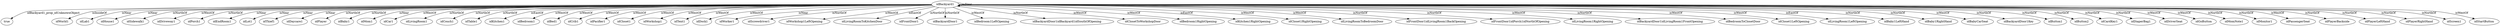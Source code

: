 digraph  {
idBackyard1 [node_type=entity_node];
true [node_type=property_node];
idWorld1 [node_type=entity_node];
idLab1 [node_type=entity_node];
idHouse1 [node_type=entity_node];
idSidewalk1 [node_type=entity_node];
idDriveway1 [node_type=entity_node];
idPorch1 [node_type=entity_node];
idEndRoom1 [node_type=entity_node];
idLot1 [node_type=entity_node];
idThief1 [node_type=entity_node];
idDaycare1 [node_type=entity_node];
idPlayer [node_type=entity_node];
idBaby1 [node_type=entity_node];
idMom1 [node_type=entity_node];
idCar1 [node_type=entity_node];
idLivingRoom1 [node_type=entity_node];
idCouch1 [node_type=entity_node];
idTable1 [node_type=entity_node];
idKitchen1 [node_type=entity_node];
idBedroom1 [node_type=entity_node];
idBed1 [node_type=entity_node];
idCrib1 [node_type=entity_node];
idPacifier1 [node_type=entity_node];
idCloset1 [node_type=entity_node];
idWorkshop1 [node_type=entity_node];
idTent1 [node_type=entity_node];
idDock1 [node_type=entity_node];
idWorker1 [node_type=entity_node];
idScrewdriver1 [node_type=entity_node];
idWorkshop1LeftOpening [node_type=entity_node];
idLivingRoomToKitchenDoor [node_type=entity_node];
idFrontDoor1 [node_type=entity_node];
idBackyardDoor1 [node_type=entity_node];
idBedroom1LeftOpening [node_type=entity_node];
idBackyardDoor1idBackyard1idSouthOfOpening [node_type=entity_node];
idClosetToWorkshopDoor [node_type=entity_node];
idBedroom1RightOpening [node_type=entity_node];
idKitchen1RightOpening [node_type=entity_node];
idCloset1RightOpening [node_type=entity_node];
idLivingRoomToBedroomDoor [node_type=entity_node];
idFrontDoor1idLivingRoom1BackOpening [node_type=entity_node];
idFrontDoor1idPorch1idNorthOfOpening [node_type=entity_node];
idLivingRoom1RightOpening [node_type=entity_node];
idBackyardDoor1idLivingRoom1FrontOpening [node_type=entity_node];
idBedroomToClosetDoor [node_type=entity_node];
idCloset1LeftOpening [node_type=entity_node];
idLivingRoom1LeftOpening [node_type=entity_node];
idBaby1LeftHand [node_type=entity_node];
idBaby1RightHand [node_type=entity_node];
idBabyCarSeat [node_type=entity_node];
idBackyardDoor1Key [node_type=entity_node];
idButton1 [node_type=entity_node];
idButton2 [node_type=entity_node];
idCardKey1 [node_type=entity_node];
idDiaperBag1 [node_type=entity_node];
idDriverSeat [node_type=entity_node];
idGoButton [node_type=entity_node];
idMomNote1 [node_type=entity_node];
idMonitor1 [node_type=entity_node];
idPassengerSeat [node_type=entity_node];
idPlayerBackside [node_type=entity_node];
idPlayerLeftHand [node_type=entity_node];
idPlayerRightHand [node_type=entity_node];
idScreen1 [node_type=entity_node];
idStartButton [node_type=entity_node];
idBackyard1 -> true  [edge_type=property, label=idBackyard1_prop_idUnknownObject];
idBackyard1 -> idWorld1  [edge_type=relationship, label=isInsideOf];
idBackyard1 -> idLab1  [edge_type=relationship, label=isNear];
idBackyard1 -> idHouse1  [edge_type=relationship, label=isNear];
idBackyard1 -> idSidewalk1  [edge_type=relationship, label=isNorthOf];
idBackyard1 -> idDriveway1  [edge_type=relationship, label=isWestOf];
idBackyard1 -> idPorch1  [edge_type=relationship, label=isNorthOf];
idBackyard1 -> idBackyard1  [edge_type=relationship, label=isNear];
idBackyard1 -> idEndRoom1  [edge_type=relationship, label=isNear];
idBackyard1 -> idLot1  [edge_type=relationship, label=isNear];
idBackyard1 -> idThief1  [edge_type=relationship, label=isNear];
idBackyard1 -> idDaycare1  [edge_type=relationship, label=isNear];
idBackyard1 -> idPlayer  [edge_type=relationship, label=isNorthOf];
idBackyard1 -> idBaby1  [edge_type=relationship, label=isNorthOf];
idBackyard1 -> idMom1  [edge_type=relationship, label=isNear];
idBackyard1 -> idCar1  [edge_type=relationship, label=isWestOf];
idBackyard1 -> idLivingRoom1  [edge_type=relationship, label=isNorthOf];
idBackyard1 -> idCouch1  [edge_type=relationship, label=isNorthOf];
idBackyard1 -> idTable1  [edge_type=relationship, label=isNorthOf];
idBackyard1 -> idKitchen1  [edge_type=relationship, label=isEastOf];
idBackyard1 -> idBedroom1  [edge_type=relationship, label=isWestOf];
idBackyard1 -> idBed1  [edge_type=relationship, label=isWestOf];
idBackyard1 -> idCrib1  [edge_type=relationship, label=isWestOf];
idBackyard1 -> idPacifier1  [edge_type=relationship, label=isWestOf];
idBackyard1 -> idCloset1  [edge_type=relationship, label=isWestOf];
idBackyard1 -> idWorkshop1  [edge_type=relationship, label=isWestOf];
idBackyard1 -> idTent1  [edge_type=relationship, label=isWestOf];
idBackyard1 -> idDock1  [edge_type=relationship, label=isWestOf];
idBackyard1 -> idWorker1  [edge_type=relationship, label=isNear];
idBackyard1 -> idScrewdriver1  [edge_type=relationship, label=isNorthOf];
idBackyard1 -> idWorkshop1LeftOpening  [edge_type=relationship, label=isWestOf];
idBackyard1 -> idLivingRoomToKitchenDoor  [edge_type=relationship, label=isEastOf];
idBackyard1 -> idFrontDoor1  [edge_type=relationship, label=isNorthOf];
idBackyard1 -> idBackyardDoor1  [edge_type=relationship, label=isNorthOf];
idBackyard1 -> idBedroom1LeftOpening  [edge_type=relationship, label=isWestOf];
idBackyard1 -> idBackyardDoor1idBackyard1idSouthOfOpening  [edge_type=relationship, label=isNorthOf];
idBackyard1 -> idClosetToWorkshopDoor  [edge_type=relationship, label=isWestOf];
idBackyard1 -> idBedroom1RightOpening  [edge_type=relationship, label=isWestOf];
idBackyard1 -> idKitchen1RightOpening  [edge_type=relationship, label=isEastOf];
idBackyard1 -> idCloset1RightOpening  [edge_type=relationship, label=isWestOf];
idBackyard1 -> idLivingRoomToBedroomDoor  [edge_type=relationship, label=isWestOf];
idBackyard1 -> idFrontDoor1idLivingRoom1BackOpening  [edge_type=relationship, label=isNorthOf];
idBackyard1 -> idFrontDoor1idPorch1idNorthOfOpening  [edge_type=relationship, label=isNorthOf];
idBackyard1 -> idLivingRoom1RightOpening  [edge_type=relationship, label=isWestOf];
idBackyard1 -> idBackyardDoor1idLivingRoom1FrontOpening  [edge_type=relationship, label=isNorthOf];
idBackyard1 -> idBedroomToClosetDoor  [edge_type=relationship, label=isWestOf];
idBackyard1 -> idCloset1LeftOpening  [edge_type=relationship, label=isWestOf];
idBackyard1 -> idLivingRoom1LeftOpening  [edge_type=relationship, label=isEastOf];
idBackyard1 -> idBaby1LeftHand  [edge_type=relationship, label=isNorthOf];
idBackyard1 -> idBaby1RightHand  [edge_type=relationship, label=isNorthOf];
idBackyard1 -> idBabyCarSeat  [edge_type=relationship, label=isWestOf];
idBackyard1 -> idBackyardDoor1Key  [edge_type=relationship, label=isNorthOf];
idBackyard1 -> idButton1  [edge_type=relationship, label=isNorthOf];
idBackyard1 -> idButton2  [edge_type=relationship, label=isNorthOf];
idBackyard1 -> idCardKey1  [edge_type=relationship, label=isNorthOf];
idBackyard1 -> idDiaperBag1  [edge_type=relationship, label=isNorthOf];
idBackyard1 -> idDriverSeat  [edge_type=relationship, label=isWestOf];
idBackyard1 -> idGoButton  [edge_type=relationship, label=isWestOf];
idBackyard1 -> idMomNote1  [edge_type=relationship, label=isNorthOf];
idBackyard1 -> idMonitor1  [edge_type=relationship, label=isNorthOf];
idBackyard1 -> idPassengerSeat  [edge_type=relationship, label=isWestOf];
idBackyard1 -> idPlayerBackside  [edge_type=relationship, label=isNorthOf];
idBackyard1 -> idPlayerLeftHand  [edge_type=relationship, label=isNorthOf];
idBackyard1 -> idPlayerRightHand  [edge_type=relationship, label=isNorthOf];
idBackyard1 -> idScreen1  [edge_type=relationship, label=isNorthOf];
idBackyard1 -> idStartButton  [edge_type=relationship, label=isWestOf];
}

